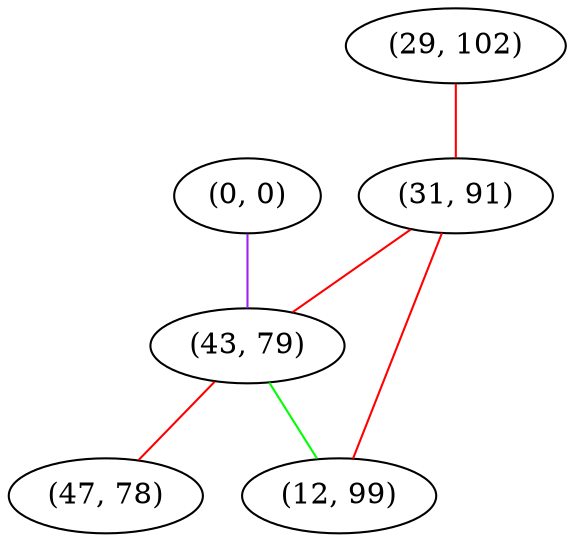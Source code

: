 graph "" {
"(29, 102)";
"(0, 0)";
"(31, 91)";
"(43, 79)";
"(47, 78)";
"(12, 99)";
"(29, 102)" -- "(31, 91)"  [color=red, key=0, weight=1];
"(0, 0)" -- "(43, 79)"  [color=purple, key=0, weight=4];
"(31, 91)" -- "(43, 79)"  [color=red, key=0, weight=1];
"(31, 91)" -- "(12, 99)"  [color=red, key=0, weight=1];
"(43, 79)" -- "(47, 78)"  [color=red, key=0, weight=1];
"(43, 79)" -- "(12, 99)"  [color=green, key=0, weight=2];
}
